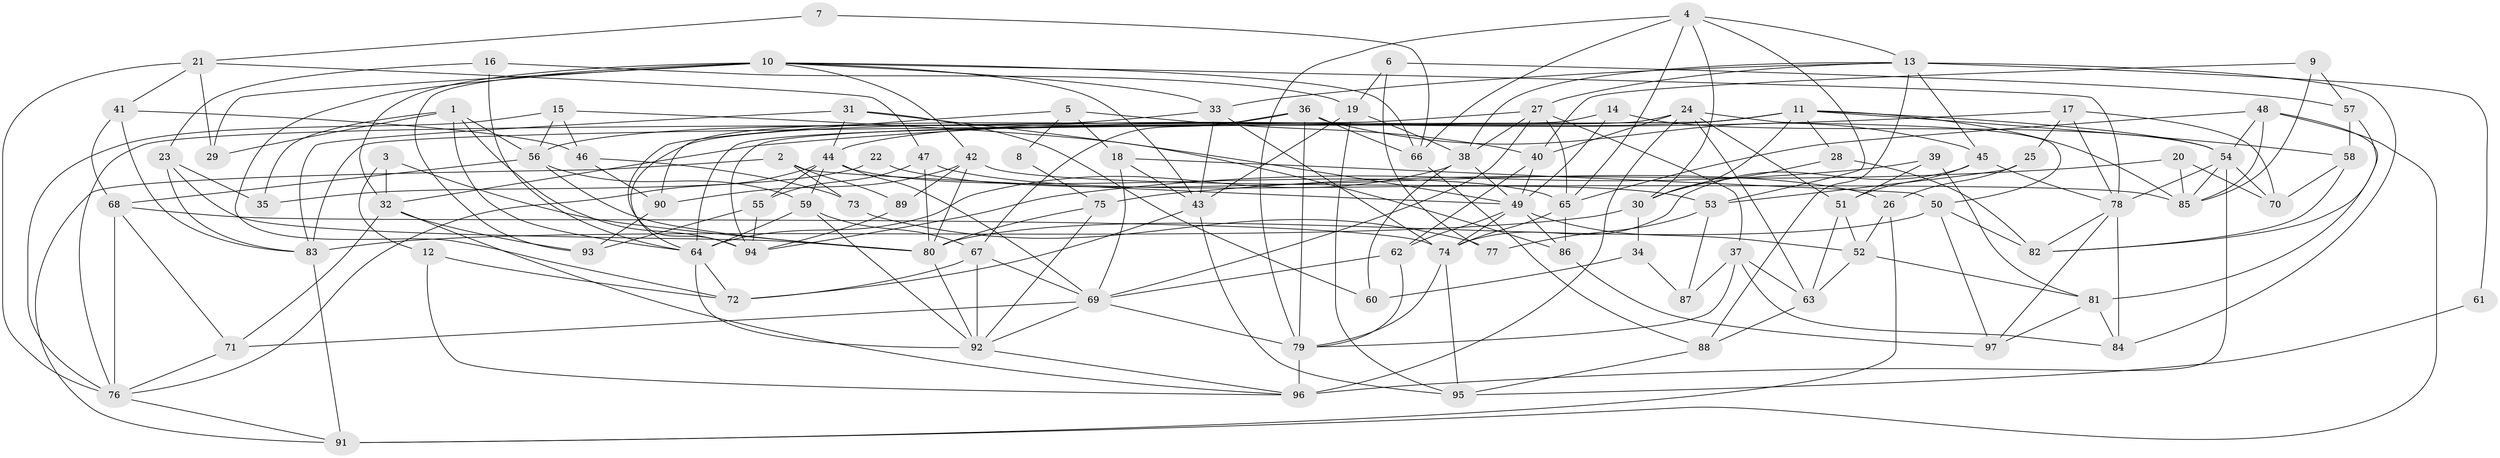 // original degree distribution, {3: 0.2949640287769784, 5: 0.17266187050359713, 4: 0.31654676258992803, 7: 0.02877697841726619, 6: 0.07913669064748201, 2: 0.09352517985611511, 8: 0.007194244604316547, 9: 0.007194244604316547}
// Generated by graph-tools (version 1.1) at 2025/37/03/04/25 23:37:11]
// undirected, 97 vertices, 231 edges
graph export_dot {
  node [color=gray90,style=filled];
  1;
  2;
  3;
  4;
  5;
  6;
  7;
  8;
  9;
  10;
  11;
  12;
  13;
  14;
  15;
  16;
  17;
  18;
  19;
  20;
  21;
  22;
  23;
  24;
  25;
  26;
  27;
  28;
  29;
  30;
  31;
  32;
  33;
  34;
  35;
  36;
  37;
  38;
  39;
  40;
  41;
  42;
  43;
  44;
  45;
  46;
  47;
  48;
  49;
  50;
  51;
  52;
  53;
  54;
  55;
  56;
  57;
  58;
  59;
  60;
  61;
  62;
  63;
  64;
  65;
  66;
  67;
  68;
  69;
  70;
  71;
  72;
  73;
  74;
  75;
  76;
  77;
  78;
  79;
  80;
  81;
  82;
  83;
  84;
  85;
  86;
  87;
  88;
  89;
  90;
  91;
  92;
  93;
  94;
  95;
  96;
  97;
  1 -- 29 [weight=1.0];
  1 -- 35 [weight=1.0];
  1 -- 56 [weight=1.0];
  1 -- 64 [weight=1.0];
  1 -- 94 [weight=1.0];
  2 -- 49 [weight=1.0];
  2 -- 73 [weight=1.0];
  2 -- 89 [weight=1.0];
  2 -- 91 [weight=1.0];
  3 -- 12 [weight=1.0];
  3 -- 32 [weight=1.0];
  3 -- 80 [weight=1.0];
  4 -- 13 [weight=1.0];
  4 -- 30 [weight=1.0];
  4 -- 53 [weight=1.0];
  4 -- 65 [weight=1.0];
  4 -- 66 [weight=1.0];
  4 -- 79 [weight=1.0];
  5 -- 8 [weight=1.0];
  5 -- 18 [weight=1.0];
  5 -- 40 [weight=1.0];
  5 -- 94 [weight=1.0];
  6 -- 19 [weight=1.0];
  6 -- 57 [weight=1.0];
  6 -- 77 [weight=1.0];
  7 -- 21 [weight=1.0];
  7 -- 66 [weight=1.0];
  8 -- 75 [weight=1.0];
  9 -- 40 [weight=1.0];
  9 -- 57 [weight=1.0];
  9 -- 85 [weight=1.0];
  10 -- 29 [weight=2.0];
  10 -- 32 [weight=1.0];
  10 -- 33 [weight=1.0];
  10 -- 42 [weight=1.0];
  10 -- 43 [weight=1.0];
  10 -- 66 [weight=1.0];
  10 -- 72 [weight=1.0];
  10 -- 78 [weight=1.0];
  10 -- 93 [weight=1.0];
  11 -- 28 [weight=1.0];
  11 -- 30 [weight=1.0];
  11 -- 44 [weight=1.0];
  11 -- 54 [weight=1.0];
  11 -- 58 [weight=1.0];
  11 -- 83 [weight=1.0];
  11 -- 85 [weight=1.0];
  11 -- 94 [weight=1.0];
  12 -- 72 [weight=1.0];
  12 -- 96 [weight=1.0];
  13 -- 27 [weight=1.0];
  13 -- 33 [weight=1.0];
  13 -- 38 [weight=1.0];
  13 -- 45 [weight=1.0];
  13 -- 61 [weight=1.0];
  13 -- 84 [weight=1.0];
  13 -- 88 [weight=1.0];
  14 -- 49 [weight=1.0];
  14 -- 54 [weight=1.0];
  14 -- 64 [weight=1.0];
  15 -- 46 [weight=1.0];
  15 -- 56 [weight=1.0];
  15 -- 76 [weight=1.0];
  15 -- 86 [weight=1.0];
  16 -- 19 [weight=1.0];
  16 -- 23 [weight=1.0];
  16 -- 64 [weight=1.0];
  17 -- 25 [weight=1.0];
  17 -- 32 [weight=1.0];
  17 -- 70 [weight=1.0];
  17 -- 78 [weight=1.0];
  18 -- 43 [weight=1.0];
  18 -- 50 [weight=1.0];
  18 -- 69 [weight=1.0];
  19 -- 38 [weight=1.0];
  19 -- 43 [weight=1.0];
  19 -- 95 [weight=1.0];
  20 -- 70 [weight=1.0];
  20 -- 75 [weight=1.0];
  20 -- 85 [weight=1.0];
  21 -- 29 [weight=1.0];
  21 -- 41 [weight=1.0];
  21 -- 47 [weight=1.0];
  21 -- 76 [weight=1.0];
  22 -- 26 [weight=1.0];
  22 -- 35 [weight=1.0];
  23 -- 35 [weight=1.0];
  23 -- 80 [weight=1.0];
  23 -- 83 [weight=1.0];
  24 -- 40 [weight=1.0];
  24 -- 50 [weight=1.0];
  24 -- 51 [weight=1.0];
  24 -- 63 [weight=1.0];
  24 -- 76 [weight=1.0];
  24 -- 96 [weight=1.0];
  25 -- 26 [weight=1.0];
  25 -- 53 [weight=1.0];
  26 -- 52 [weight=1.0];
  26 -- 91 [weight=1.0];
  27 -- 37 [weight=1.0];
  27 -- 38 [weight=1.0];
  27 -- 64 [weight=1.0];
  27 -- 65 [weight=1.0];
  27 -- 69 [weight=1.0];
  28 -- 30 [weight=1.0];
  28 -- 82 [weight=1.0];
  30 -- 34 [weight=1.0];
  30 -- 83 [weight=1.0];
  31 -- 44 [weight=1.0];
  31 -- 49 [weight=1.0];
  31 -- 60 [weight=1.0];
  31 -- 83 [weight=1.0];
  32 -- 71 [weight=1.0];
  32 -- 93 [weight=1.0];
  32 -- 96 [weight=1.0];
  33 -- 43 [weight=1.0];
  33 -- 56 [weight=1.0];
  33 -- 74 [weight=1.0];
  34 -- 60 [weight=1.0];
  34 -- 87 [weight=1.0];
  36 -- 45 [weight=1.0];
  36 -- 66 [weight=1.0];
  36 -- 67 [weight=1.0];
  36 -- 79 [weight=1.0];
  36 -- 90 [weight=1.0];
  37 -- 63 [weight=1.0];
  37 -- 79 [weight=1.0];
  37 -- 84 [weight=1.0];
  37 -- 87 [weight=1.0];
  38 -- 49 [weight=1.0];
  38 -- 60 [weight=1.0];
  38 -- 64 [weight=1.0];
  39 -- 51 [weight=1.0];
  39 -- 81 [weight=1.0];
  39 -- 94 [weight=1.0];
  40 -- 49 [weight=1.0];
  40 -- 62 [weight=1.0];
  41 -- 46 [weight=1.0];
  41 -- 68 [weight=1.0];
  41 -- 83 [weight=1.0];
  42 -- 80 [weight=1.0];
  42 -- 85 [weight=1.0];
  42 -- 89 [weight=1.0];
  42 -- 90 [weight=1.0];
  43 -- 72 [weight=1.0];
  43 -- 95 [weight=1.0];
  44 -- 55 [weight=1.0];
  44 -- 59 [weight=1.0];
  44 -- 65 [weight=1.0];
  44 -- 69 [weight=1.0];
  44 -- 76 [weight=1.0];
  45 -- 51 [weight=1.0];
  45 -- 74 [weight=1.0];
  45 -- 78 [weight=1.0];
  46 -- 73 [weight=1.0];
  46 -- 90 [weight=1.0];
  47 -- 53 [weight=1.0];
  47 -- 55 [weight=1.0];
  47 -- 80 [weight=1.0];
  48 -- 54 [weight=1.0];
  48 -- 65 [weight=1.0];
  48 -- 81 [weight=1.0];
  48 -- 85 [weight=1.0];
  48 -- 91 [weight=1.0];
  49 -- 52 [weight=1.0];
  49 -- 62 [weight=1.0];
  49 -- 74 [weight=1.0];
  49 -- 86 [weight=1.0];
  50 -- 80 [weight=1.0];
  50 -- 82 [weight=1.0];
  50 -- 97 [weight=1.0];
  51 -- 52 [weight=1.0];
  51 -- 63 [weight=1.0];
  52 -- 63 [weight=1.0];
  52 -- 81 [weight=1.0];
  53 -- 77 [weight=1.0];
  53 -- 87 [weight=1.0];
  54 -- 70 [weight=1.0];
  54 -- 78 [weight=1.0];
  54 -- 85 [weight=1.0];
  54 -- 96 [weight=2.0];
  55 -- 93 [weight=1.0];
  55 -- 94 [weight=1.0];
  56 -- 59 [weight=1.0];
  56 -- 68 [weight=1.0];
  56 -- 80 [weight=1.0];
  57 -- 58 [weight=1.0];
  57 -- 82 [weight=1.0];
  58 -- 70 [weight=1.0];
  58 -- 82 [weight=1.0];
  59 -- 64 [weight=1.0];
  59 -- 67 [weight=1.0];
  59 -- 92 [weight=1.0];
  61 -- 95 [weight=1.0];
  62 -- 69 [weight=1.0];
  62 -- 79 [weight=1.0];
  63 -- 88 [weight=1.0];
  64 -- 72 [weight=1.0];
  64 -- 92 [weight=1.0];
  65 -- 74 [weight=1.0];
  65 -- 86 [weight=1.0];
  66 -- 88 [weight=1.0];
  67 -- 69 [weight=1.0];
  67 -- 72 [weight=1.0];
  67 -- 92 [weight=1.0];
  68 -- 71 [weight=1.0];
  68 -- 74 [weight=1.0];
  68 -- 76 [weight=1.0];
  69 -- 71 [weight=1.0];
  69 -- 79 [weight=1.0];
  69 -- 92 [weight=1.0];
  71 -- 76 [weight=1.0];
  73 -- 77 [weight=1.0];
  74 -- 79 [weight=1.0];
  74 -- 95 [weight=1.0];
  75 -- 80 [weight=1.0];
  75 -- 92 [weight=1.0];
  76 -- 91 [weight=1.0];
  78 -- 82 [weight=1.0];
  78 -- 84 [weight=1.0];
  78 -- 97 [weight=1.0];
  79 -- 96 [weight=1.0];
  80 -- 92 [weight=1.0];
  81 -- 84 [weight=1.0];
  81 -- 97 [weight=1.0];
  83 -- 91 [weight=1.0];
  86 -- 97 [weight=1.0];
  88 -- 95 [weight=1.0];
  89 -- 94 [weight=1.0];
  90 -- 93 [weight=1.0];
  92 -- 96 [weight=1.0];
}
